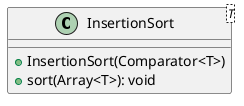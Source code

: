 @startuml

    class InsertionSort<T> {
        +InsertionSort(Comparator<T>)
        +sort(Array<T>): void
    }

@enduml
